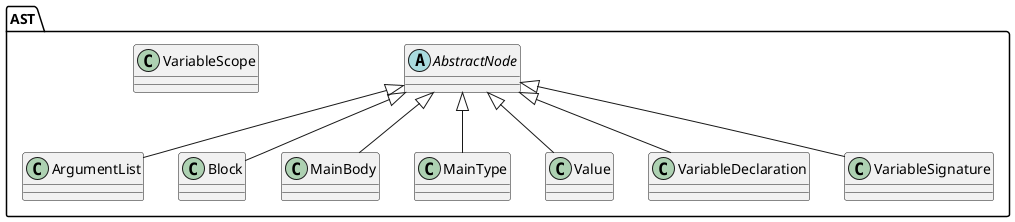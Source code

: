 @startuml

package AST {
    abstract class AbstractNode
    class ArgumentList
    class Block
    class MainBody
    class MainType
    class Value
    class VariableDeclaration
    class VariableSignature
    
    class VariableScope
    
	
    AbstractNode <|-- ArgumentList
    AbstractNode <|-- Block
    AbstractNode <|-- MainBody
    AbstractNode <|-- MainType
    AbstractNode <|-- Value
    AbstractNode <|-- VariableDeclaration
    AbstractNode <|-- VariableSignature
}

@enduml
